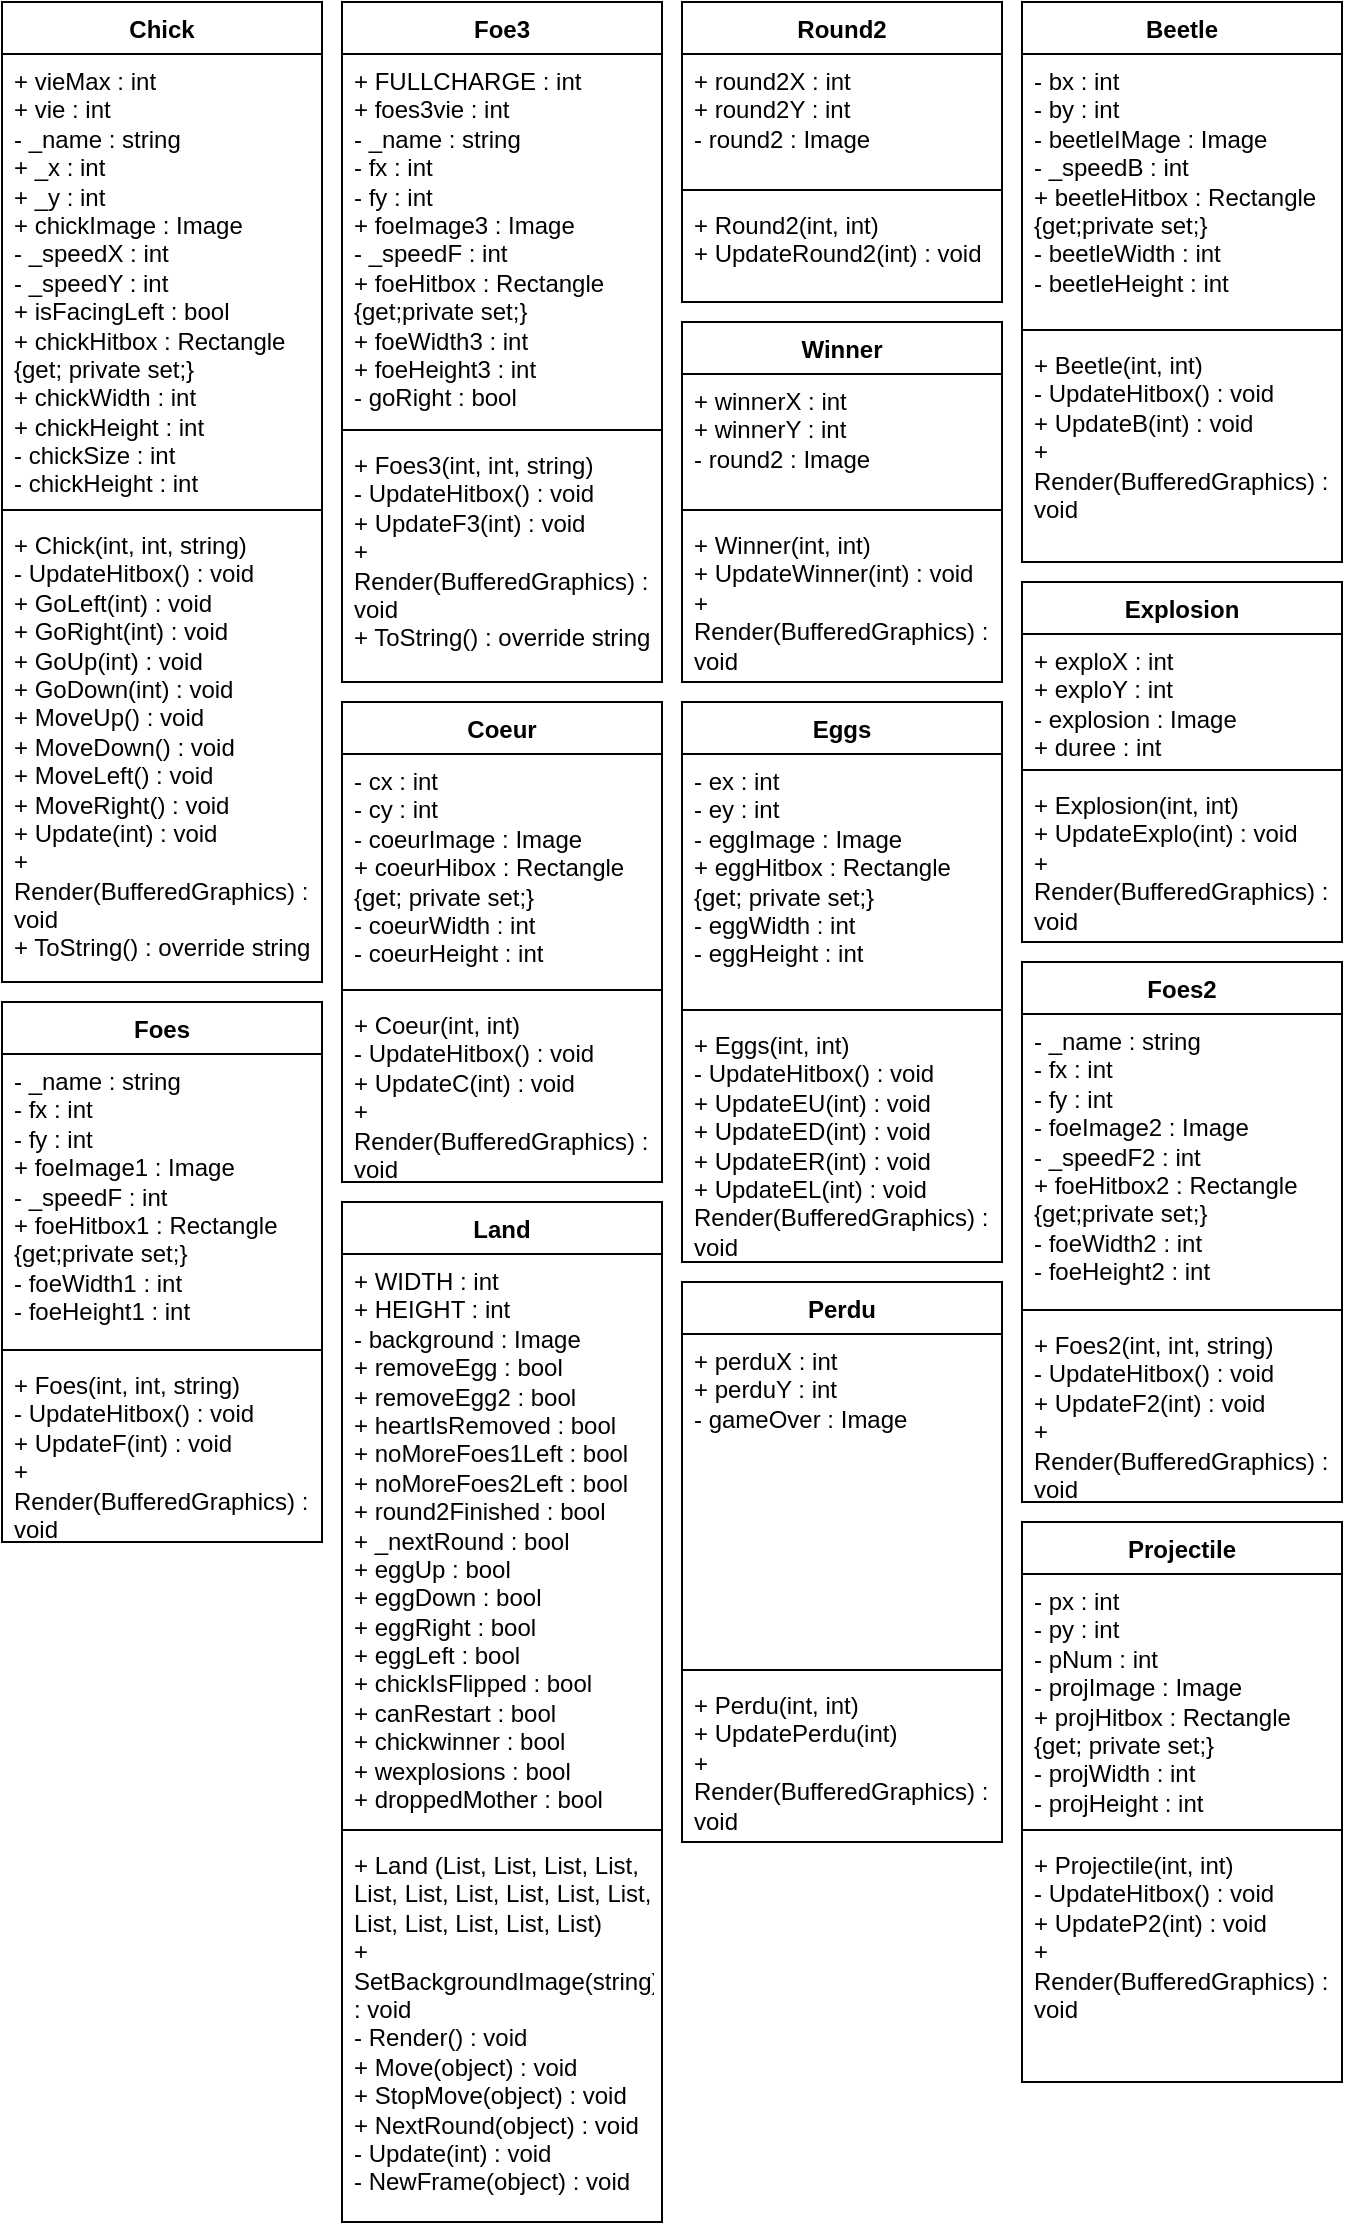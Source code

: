 <mxfile version="24.8.3">
  <diagram name="Page-1" id="i0iZVV4jU4yvzaDNP28i">
    <mxGraphModel dx="1194" dy="708" grid="1" gridSize="10" guides="1" tooltips="1" connect="1" arrows="1" fold="1" page="1" pageScale="1" pageWidth="827" pageHeight="1169" math="0" shadow="0">
      <root>
        <mxCell id="0" />
        <mxCell id="1" parent="0" />
        <mxCell id="602NlBZaZ_UDEKwCazW--1" value="Chick" style="swimlane;fontStyle=1;align=center;verticalAlign=top;childLayout=stackLayout;horizontal=1;startSize=26;horizontalStack=0;resizeParent=1;resizeParentMax=0;resizeLast=0;collapsible=1;marginBottom=0;whiteSpace=wrap;html=1;" vertex="1" parent="1">
          <mxGeometry x="50" y="30" width="160" height="490" as="geometry" />
        </mxCell>
        <mxCell id="602NlBZaZ_UDEKwCazW--2" value="+ vieMax : int&lt;div&gt;+ vie : int&lt;/div&gt;&lt;div&gt;- _name : string&lt;/div&gt;&lt;div&gt;+ _x : int&lt;/div&gt;&lt;div&gt;+ _y : int&lt;/div&gt;&lt;div&gt;+ chickImage : Image&lt;/div&gt;&lt;div&gt;- _speedX : int&lt;/div&gt;&lt;div&gt;- _speedY : int&lt;/div&gt;&lt;div&gt;+ isFacingLeft : bool&lt;/div&gt;&lt;div&gt;+ chickHitbox : Rectangle {get; private set;}&lt;/div&gt;&lt;div&gt;+ chickWidth : int&lt;/div&gt;&lt;div&gt;+ chickHeight : int&lt;/div&gt;&lt;div&gt;- chickSize : int&lt;/div&gt;&lt;div&gt;- chickHeight : int&lt;/div&gt;" style="text;strokeColor=none;fillColor=none;align=left;verticalAlign=top;spacingLeft=4;spacingRight=4;overflow=hidden;rotatable=0;points=[[0,0.5],[1,0.5]];portConstraint=eastwest;whiteSpace=wrap;html=1;" vertex="1" parent="602NlBZaZ_UDEKwCazW--1">
          <mxGeometry y="26" width="160" height="224" as="geometry" />
        </mxCell>
        <mxCell id="602NlBZaZ_UDEKwCazW--3" value="" style="line;strokeWidth=1;fillColor=none;align=left;verticalAlign=middle;spacingTop=-1;spacingLeft=3;spacingRight=3;rotatable=0;labelPosition=right;points=[];portConstraint=eastwest;strokeColor=inherit;" vertex="1" parent="602NlBZaZ_UDEKwCazW--1">
          <mxGeometry y="250" width="160" height="8" as="geometry" />
        </mxCell>
        <mxCell id="602NlBZaZ_UDEKwCazW--4" value="+ Chick(int, int, string)&lt;div&gt;- UpdateHitbox() : void&lt;/div&gt;&lt;div&gt;+ GoLeft(int) : void&lt;/div&gt;&lt;div&gt;+ GoRight(int) : void&lt;/div&gt;&lt;div&gt;+ GoUp(int) : void&lt;/div&gt;&lt;div&gt;+ GoDown(int) : void&lt;/div&gt;&lt;div&gt;+ MoveUp() : void&lt;/div&gt;&lt;div&gt;+ MoveDown() : void&lt;/div&gt;&lt;div&gt;+ MoveLeft() : void&lt;/div&gt;&lt;div&gt;+ MoveRight() : void&lt;/div&gt;&lt;div&gt;+ Update(int) : void&lt;/div&gt;&lt;div&gt;+ Render(BufferedGraphics) : void&lt;/div&gt;&lt;div&gt;+ ToString() : override string&lt;/div&gt;" style="text;strokeColor=none;fillColor=none;align=left;verticalAlign=top;spacingLeft=4;spacingRight=4;overflow=hidden;rotatable=0;points=[[0,0.5],[1,0.5]];portConstraint=eastwest;whiteSpace=wrap;html=1;" vertex="1" parent="602NlBZaZ_UDEKwCazW--1">
          <mxGeometry y="258" width="160" height="232" as="geometry" />
        </mxCell>
        <mxCell id="602NlBZaZ_UDEKwCazW--5" value="Foe3" style="swimlane;fontStyle=1;align=center;verticalAlign=top;childLayout=stackLayout;horizontal=1;startSize=26;horizontalStack=0;resizeParent=1;resizeParentMax=0;resizeLast=0;collapsible=1;marginBottom=0;whiteSpace=wrap;html=1;" vertex="1" parent="1">
          <mxGeometry x="220" y="30" width="160" height="340" as="geometry" />
        </mxCell>
        <mxCell id="602NlBZaZ_UDEKwCazW--6" value="+ FULLCHARGE : int&lt;div&gt;+ foes3vie : int&lt;/div&gt;&lt;div&gt;- _name : string&lt;/div&gt;&lt;div&gt;- fx : int&lt;/div&gt;&lt;div&gt;- fy : int&lt;/div&gt;&lt;div&gt;+ foeImage3 : Image&lt;/div&gt;&lt;div&gt;- _speedF : int&lt;/div&gt;&lt;div&gt;+ foeHitbox : Rectangle {get;private set;}&lt;/div&gt;&lt;div&gt;+ foeWidth3 : int&lt;/div&gt;&lt;div&gt;+ foeHeight3 : int&lt;/div&gt;&lt;div&gt;- goRight : bool&lt;/div&gt;" style="text;strokeColor=none;fillColor=none;align=left;verticalAlign=top;spacingLeft=4;spacingRight=4;overflow=hidden;rotatable=0;points=[[0,0.5],[1,0.5]];portConstraint=eastwest;whiteSpace=wrap;html=1;" vertex="1" parent="602NlBZaZ_UDEKwCazW--5">
          <mxGeometry y="26" width="160" height="184" as="geometry" />
        </mxCell>
        <mxCell id="602NlBZaZ_UDEKwCazW--7" value="" style="line;strokeWidth=1;fillColor=none;align=left;verticalAlign=middle;spacingTop=-1;spacingLeft=3;spacingRight=3;rotatable=0;labelPosition=right;points=[];portConstraint=eastwest;strokeColor=inherit;" vertex="1" parent="602NlBZaZ_UDEKwCazW--5">
          <mxGeometry y="210" width="160" height="8" as="geometry" />
        </mxCell>
        <mxCell id="602NlBZaZ_UDEKwCazW--8" value="&lt;div&gt;+ Foes3(int, int, string)&lt;/div&gt;&lt;div&gt;- UpdateHitbox() : void&lt;/div&gt;&lt;div&gt;+ UpdateF3(int) : void&lt;/div&gt;&lt;div&gt;+ Render(BufferedGraphics) : void&lt;/div&gt;&lt;div&gt;+ ToString() : override string&lt;/div&gt;" style="text;strokeColor=none;fillColor=none;align=left;verticalAlign=top;spacingLeft=4;spacingRight=4;overflow=hidden;rotatable=0;points=[[0,0.5],[1,0.5]];portConstraint=eastwest;whiteSpace=wrap;html=1;" vertex="1" parent="602NlBZaZ_UDEKwCazW--5">
          <mxGeometry y="218" width="160" height="122" as="geometry" />
        </mxCell>
        <mxCell id="602NlBZaZ_UDEKwCazW--9" value="Round2" style="swimlane;fontStyle=1;align=center;verticalAlign=top;childLayout=stackLayout;horizontal=1;startSize=26;horizontalStack=0;resizeParent=1;resizeParentMax=0;resizeLast=0;collapsible=1;marginBottom=0;whiteSpace=wrap;html=1;" vertex="1" parent="1">
          <mxGeometry x="390" y="30" width="160" height="150" as="geometry" />
        </mxCell>
        <mxCell id="602NlBZaZ_UDEKwCazW--10" value="+ round2X : int&lt;div&gt;+ round2Y : int&lt;/div&gt;&lt;div&gt;- round2 : Image&lt;/div&gt;" style="text;strokeColor=none;fillColor=none;align=left;verticalAlign=top;spacingLeft=4;spacingRight=4;overflow=hidden;rotatable=0;points=[[0,0.5],[1,0.5]];portConstraint=eastwest;whiteSpace=wrap;html=1;" vertex="1" parent="602NlBZaZ_UDEKwCazW--9">
          <mxGeometry y="26" width="160" height="64" as="geometry" />
        </mxCell>
        <mxCell id="602NlBZaZ_UDEKwCazW--11" value="" style="line;strokeWidth=1;fillColor=none;align=left;verticalAlign=middle;spacingTop=-1;spacingLeft=3;spacingRight=3;rotatable=0;labelPosition=right;points=[];portConstraint=eastwest;strokeColor=inherit;" vertex="1" parent="602NlBZaZ_UDEKwCazW--9">
          <mxGeometry y="90" width="160" height="8" as="geometry" />
        </mxCell>
        <mxCell id="602NlBZaZ_UDEKwCazW--12" value="+ Round2(int, int)&lt;div&gt;+ UpdateRound2(int) : void&lt;/div&gt;" style="text;strokeColor=none;fillColor=none;align=left;verticalAlign=top;spacingLeft=4;spacingRight=4;overflow=hidden;rotatable=0;points=[[0,0.5],[1,0.5]];portConstraint=eastwest;whiteSpace=wrap;html=1;" vertex="1" parent="602NlBZaZ_UDEKwCazW--9">
          <mxGeometry y="98" width="160" height="52" as="geometry" />
        </mxCell>
        <mxCell id="602NlBZaZ_UDEKwCazW--13" value="Winner" style="swimlane;fontStyle=1;align=center;verticalAlign=top;childLayout=stackLayout;horizontal=1;startSize=26;horizontalStack=0;resizeParent=1;resizeParentMax=0;resizeLast=0;collapsible=1;marginBottom=0;whiteSpace=wrap;html=1;" vertex="1" parent="1">
          <mxGeometry x="390" y="190" width="160" height="180" as="geometry" />
        </mxCell>
        <mxCell id="602NlBZaZ_UDEKwCazW--14" value="+ winnerX : int&lt;div&gt;+ winnerY : int&lt;/div&gt;&lt;div&gt;- round2 : Image&lt;/div&gt;" style="text;strokeColor=none;fillColor=none;align=left;verticalAlign=top;spacingLeft=4;spacingRight=4;overflow=hidden;rotatable=0;points=[[0,0.5],[1,0.5]];portConstraint=eastwest;whiteSpace=wrap;html=1;" vertex="1" parent="602NlBZaZ_UDEKwCazW--13">
          <mxGeometry y="26" width="160" height="64" as="geometry" />
        </mxCell>
        <mxCell id="602NlBZaZ_UDEKwCazW--15" value="" style="line;strokeWidth=1;fillColor=none;align=left;verticalAlign=middle;spacingTop=-1;spacingLeft=3;spacingRight=3;rotatable=0;labelPosition=right;points=[];portConstraint=eastwest;strokeColor=inherit;" vertex="1" parent="602NlBZaZ_UDEKwCazW--13">
          <mxGeometry y="90" width="160" height="8" as="geometry" />
        </mxCell>
        <mxCell id="602NlBZaZ_UDEKwCazW--16" value="+ Winner(int, int)&lt;div&gt;+ UpdateWinner(int) : void&lt;/div&gt;&lt;div&gt;+ Render(BufferedGraphics) : void&lt;/div&gt;" style="text;strokeColor=none;fillColor=none;align=left;verticalAlign=top;spacingLeft=4;spacingRight=4;overflow=hidden;rotatable=0;points=[[0,0.5],[1,0.5]];portConstraint=eastwest;whiteSpace=wrap;html=1;" vertex="1" parent="602NlBZaZ_UDEKwCazW--13">
          <mxGeometry y="98" width="160" height="82" as="geometry" />
        </mxCell>
        <mxCell id="602NlBZaZ_UDEKwCazW--17" value="Beetle" style="swimlane;fontStyle=1;align=center;verticalAlign=top;childLayout=stackLayout;horizontal=1;startSize=26;horizontalStack=0;resizeParent=1;resizeParentMax=0;resizeLast=0;collapsible=1;marginBottom=0;whiteSpace=wrap;html=1;" vertex="1" parent="1">
          <mxGeometry x="560" y="30" width="160" height="280" as="geometry" />
        </mxCell>
        <mxCell id="602NlBZaZ_UDEKwCazW--18" value="&lt;div&gt;&lt;span style=&quot;background-color: initial;&quot;&gt;- bx : int&lt;/span&gt;&lt;/div&gt;&lt;div&gt;- by : int&lt;/div&gt;&lt;div&gt;- beetleIMage : Image&lt;/div&gt;&lt;div&gt;- _speedB : int&lt;/div&gt;&lt;div&gt;+ beetleHitbox : Rectangle {get;private set;}&lt;/div&gt;&lt;div&gt;- beetleWidth : int&lt;/div&gt;&lt;div&gt;- beetleHeight : int&lt;/div&gt;" style="text;strokeColor=none;fillColor=none;align=left;verticalAlign=top;spacingLeft=4;spacingRight=4;overflow=hidden;rotatable=0;points=[[0,0.5],[1,0.5]];portConstraint=eastwest;whiteSpace=wrap;html=1;" vertex="1" parent="602NlBZaZ_UDEKwCazW--17">
          <mxGeometry y="26" width="160" height="134" as="geometry" />
        </mxCell>
        <mxCell id="602NlBZaZ_UDEKwCazW--19" value="" style="line;strokeWidth=1;fillColor=none;align=left;verticalAlign=middle;spacingTop=-1;spacingLeft=3;spacingRight=3;rotatable=0;labelPosition=right;points=[];portConstraint=eastwest;strokeColor=inherit;" vertex="1" parent="602NlBZaZ_UDEKwCazW--17">
          <mxGeometry y="160" width="160" height="8" as="geometry" />
        </mxCell>
        <mxCell id="602NlBZaZ_UDEKwCazW--20" value="&lt;div&gt;+ Beetle(int, int)&lt;/div&gt;&lt;div&gt;- UpdateHitbox() : void&lt;/div&gt;&lt;div&gt;+ UpdateB(int) : void&lt;/div&gt;&lt;div&gt;+ Render(BufferedGraphics) : void&lt;/div&gt;" style="text;strokeColor=none;fillColor=none;align=left;verticalAlign=top;spacingLeft=4;spacingRight=4;overflow=hidden;rotatable=0;points=[[0,0.5],[1,0.5]];portConstraint=eastwest;whiteSpace=wrap;html=1;" vertex="1" parent="602NlBZaZ_UDEKwCazW--17">
          <mxGeometry y="168" width="160" height="112" as="geometry" />
        </mxCell>
        <mxCell id="602NlBZaZ_UDEKwCazW--21" value="Coeur" style="swimlane;fontStyle=1;align=center;verticalAlign=top;childLayout=stackLayout;horizontal=1;startSize=26;horizontalStack=0;resizeParent=1;resizeParentMax=0;resizeLast=0;collapsible=1;marginBottom=0;whiteSpace=wrap;html=1;" vertex="1" parent="1">
          <mxGeometry x="220" y="380" width="160" height="240" as="geometry" />
        </mxCell>
        <mxCell id="602NlBZaZ_UDEKwCazW--22" value="- cx : int&lt;div&gt;- cy : int&lt;/div&gt;&lt;div&gt;- coeurImage : Image&lt;/div&gt;&lt;div&gt;+ coeurHibox : Rectangle {get; private set;}&lt;/div&gt;&lt;div&gt;- coeurWidth : int&lt;/div&gt;&lt;div&gt;- coeurHeight : int&lt;/div&gt;" style="text;strokeColor=none;fillColor=none;align=left;verticalAlign=top;spacingLeft=4;spacingRight=4;overflow=hidden;rotatable=0;points=[[0,0.5],[1,0.5]];portConstraint=eastwest;whiteSpace=wrap;html=1;" vertex="1" parent="602NlBZaZ_UDEKwCazW--21">
          <mxGeometry y="26" width="160" height="114" as="geometry" />
        </mxCell>
        <mxCell id="602NlBZaZ_UDEKwCazW--23" value="" style="line;strokeWidth=1;fillColor=none;align=left;verticalAlign=middle;spacingTop=-1;spacingLeft=3;spacingRight=3;rotatable=0;labelPosition=right;points=[];portConstraint=eastwest;strokeColor=inherit;" vertex="1" parent="602NlBZaZ_UDEKwCazW--21">
          <mxGeometry y="140" width="160" height="8" as="geometry" />
        </mxCell>
        <mxCell id="602NlBZaZ_UDEKwCazW--24" value="+ Coeur(int, int)&lt;div&gt;- UpdateHitbox() : void&lt;/div&gt;&lt;div&gt;+ UpdateC(int) : void&lt;/div&gt;&lt;div&gt;+ Render(BufferedGraphics) : void&lt;/div&gt;" style="text;strokeColor=none;fillColor=none;align=left;verticalAlign=top;spacingLeft=4;spacingRight=4;overflow=hidden;rotatable=0;points=[[0,0.5],[1,0.5]];portConstraint=eastwest;whiteSpace=wrap;html=1;" vertex="1" parent="602NlBZaZ_UDEKwCazW--21">
          <mxGeometry y="148" width="160" height="92" as="geometry" />
        </mxCell>
        <mxCell id="602NlBZaZ_UDEKwCazW--25" value="Eggs" style="swimlane;fontStyle=1;align=center;verticalAlign=top;childLayout=stackLayout;horizontal=1;startSize=26;horizontalStack=0;resizeParent=1;resizeParentMax=0;resizeLast=0;collapsible=1;marginBottom=0;whiteSpace=wrap;html=1;" vertex="1" parent="1">
          <mxGeometry x="390" y="380" width="160" height="280" as="geometry" />
        </mxCell>
        <mxCell id="602NlBZaZ_UDEKwCazW--26" value="- ex : int&lt;div&gt;- ey : int&lt;/div&gt;&lt;div&gt;- eggImage : Image&lt;/div&gt;&lt;div&gt;+ eggHitbox : Rectangle {get; private set;}&lt;/div&gt;&lt;div&gt;- eggWidth : int&lt;/div&gt;&lt;div&gt;- eggHeight : int&lt;/div&gt;" style="text;strokeColor=none;fillColor=none;align=left;verticalAlign=top;spacingLeft=4;spacingRight=4;overflow=hidden;rotatable=0;points=[[0,0.5],[1,0.5]];portConstraint=eastwest;whiteSpace=wrap;html=1;" vertex="1" parent="602NlBZaZ_UDEKwCazW--25">
          <mxGeometry y="26" width="160" height="124" as="geometry" />
        </mxCell>
        <mxCell id="602NlBZaZ_UDEKwCazW--27" value="" style="line;strokeWidth=1;fillColor=none;align=left;verticalAlign=middle;spacingTop=-1;spacingLeft=3;spacingRight=3;rotatable=0;labelPosition=right;points=[];portConstraint=eastwest;strokeColor=inherit;" vertex="1" parent="602NlBZaZ_UDEKwCazW--25">
          <mxGeometry y="150" width="160" height="8" as="geometry" />
        </mxCell>
        <mxCell id="602NlBZaZ_UDEKwCazW--28" value="+ Eggs(int, int)&lt;div&gt;- UpdateHitbox() : void&lt;/div&gt;&lt;div&gt;+ UpdateEU(int) : void&lt;/div&gt;&lt;div&gt;+ UpdateED(int) : void&lt;/div&gt;&lt;div&gt;+ UpdateER(int) : void&lt;/div&gt;&lt;div&gt;+ UpdateEL(int) : void&lt;/div&gt;&lt;div&gt;Render(BufferedGraphics) : void&lt;/div&gt;" style="text;strokeColor=none;fillColor=none;align=left;verticalAlign=top;spacingLeft=4;spacingRight=4;overflow=hidden;rotatable=0;points=[[0,0.5],[1,0.5]];portConstraint=eastwest;whiteSpace=wrap;html=1;" vertex="1" parent="602NlBZaZ_UDEKwCazW--25">
          <mxGeometry y="158" width="160" height="122" as="geometry" />
        </mxCell>
        <mxCell id="602NlBZaZ_UDEKwCazW--29" value="Explosion" style="swimlane;fontStyle=1;align=center;verticalAlign=top;childLayout=stackLayout;horizontal=1;startSize=26;horizontalStack=0;resizeParent=1;resizeParentMax=0;resizeLast=0;collapsible=1;marginBottom=0;whiteSpace=wrap;html=1;" vertex="1" parent="1">
          <mxGeometry x="560" y="320" width="160" height="180" as="geometry" />
        </mxCell>
        <mxCell id="602NlBZaZ_UDEKwCazW--30" value="+ exploX : int&lt;div&gt;+ exploY : int&lt;/div&gt;&lt;div&gt;- explosion : Image&lt;/div&gt;&lt;div&gt;+ duree : int&lt;/div&gt;" style="text;strokeColor=none;fillColor=none;align=left;verticalAlign=top;spacingLeft=4;spacingRight=4;overflow=hidden;rotatable=0;points=[[0,0.5],[1,0.5]];portConstraint=eastwest;whiteSpace=wrap;html=1;" vertex="1" parent="602NlBZaZ_UDEKwCazW--29">
          <mxGeometry y="26" width="160" height="64" as="geometry" />
        </mxCell>
        <mxCell id="602NlBZaZ_UDEKwCazW--31" value="" style="line;strokeWidth=1;fillColor=none;align=left;verticalAlign=middle;spacingTop=-1;spacingLeft=3;spacingRight=3;rotatable=0;labelPosition=right;points=[];portConstraint=eastwest;strokeColor=inherit;" vertex="1" parent="602NlBZaZ_UDEKwCazW--29">
          <mxGeometry y="90" width="160" height="8" as="geometry" />
        </mxCell>
        <mxCell id="602NlBZaZ_UDEKwCazW--32" value="+ Explosion(int, int)&lt;div&gt;+ UpdateExplo(int) : void&lt;/div&gt;&lt;div&gt;+ Render(BufferedGraphics) : void&lt;/div&gt;" style="text;strokeColor=none;fillColor=none;align=left;verticalAlign=top;spacingLeft=4;spacingRight=4;overflow=hidden;rotatable=0;points=[[0,0.5],[1,0.5]];portConstraint=eastwest;whiteSpace=wrap;html=1;" vertex="1" parent="602NlBZaZ_UDEKwCazW--29">
          <mxGeometry y="98" width="160" height="82" as="geometry" />
        </mxCell>
        <mxCell id="602NlBZaZ_UDEKwCazW--33" value="Foes" style="swimlane;fontStyle=1;align=center;verticalAlign=top;childLayout=stackLayout;horizontal=1;startSize=26;horizontalStack=0;resizeParent=1;resizeParentMax=0;resizeLast=0;collapsible=1;marginBottom=0;whiteSpace=wrap;html=1;" vertex="1" parent="1">
          <mxGeometry x="50" y="530" width="160" height="270" as="geometry" />
        </mxCell>
        <mxCell id="602NlBZaZ_UDEKwCazW--34" value="&lt;div&gt;&lt;span style=&quot;background-color: initial;&quot;&gt;- _name : string&lt;/span&gt;&lt;/div&gt;&lt;div&gt;- fx : int&lt;/div&gt;&lt;div&gt;- fy : int&lt;/div&gt;&lt;div&gt;+ foeImage1 : Image&lt;/div&gt;&lt;div&gt;- _speedF : int&lt;/div&gt;&lt;div&gt;+ foeHitbox1 : Rectangle {get;private set;}&lt;/div&gt;&lt;div&gt;- foeWidth1 : int&lt;/div&gt;&lt;div&gt;- foeHeight1 : int&lt;/div&gt;" style="text;strokeColor=none;fillColor=none;align=left;verticalAlign=top;spacingLeft=4;spacingRight=4;overflow=hidden;rotatable=0;points=[[0,0.5],[1,0.5]];portConstraint=eastwest;whiteSpace=wrap;html=1;" vertex="1" parent="602NlBZaZ_UDEKwCazW--33">
          <mxGeometry y="26" width="160" height="144" as="geometry" />
        </mxCell>
        <mxCell id="602NlBZaZ_UDEKwCazW--35" value="" style="line;strokeWidth=1;fillColor=none;align=left;verticalAlign=middle;spacingTop=-1;spacingLeft=3;spacingRight=3;rotatable=0;labelPosition=right;points=[];portConstraint=eastwest;strokeColor=inherit;" vertex="1" parent="602NlBZaZ_UDEKwCazW--33">
          <mxGeometry y="170" width="160" height="8" as="geometry" />
        </mxCell>
        <mxCell id="602NlBZaZ_UDEKwCazW--36" value="&lt;div&gt;+ Foes(int, int, string)&lt;/div&gt;&lt;div&gt;- UpdateHitbox() : void&lt;/div&gt;&lt;div&gt;+ UpdateF(int) : void&lt;/div&gt;&lt;div&gt;+ Render(BufferedGraphics) : void&lt;/div&gt;" style="text;strokeColor=none;fillColor=none;align=left;verticalAlign=top;spacingLeft=4;spacingRight=4;overflow=hidden;rotatable=0;points=[[0,0.5],[1,0.5]];portConstraint=eastwest;whiteSpace=wrap;html=1;" vertex="1" parent="602NlBZaZ_UDEKwCazW--33">
          <mxGeometry y="178" width="160" height="92" as="geometry" />
        </mxCell>
        <mxCell id="602NlBZaZ_UDEKwCazW--37" value="Foes2" style="swimlane;fontStyle=1;align=center;verticalAlign=top;childLayout=stackLayout;horizontal=1;startSize=26;horizontalStack=0;resizeParent=1;resizeParentMax=0;resizeLast=0;collapsible=1;marginBottom=0;whiteSpace=wrap;html=1;" vertex="1" parent="1">
          <mxGeometry x="560" y="510" width="160" height="270" as="geometry" />
        </mxCell>
        <mxCell id="602NlBZaZ_UDEKwCazW--38" value="&lt;div&gt;&lt;span style=&quot;background-color: initial;&quot;&gt;- _name : string&lt;/span&gt;&lt;/div&gt;&lt;div&gt;- fx : int&lt;/div&gt;&lt;div&gt;- fy : int&lt;/div&gt;&lt;div&gt;- foeImage2 : Image&lt;/div&gt;&lt;div&gt;- _speedF2 : int&lt;/div&gt;&lt;div&gt;+ foeHitbox2 : Rectangle {get;private set;}&lt;/div&gt;&lt;div&gt;- foeWidth2 : int&lt;/div&gt;&lt;div&gt;- foeHeight2 : int&lt;/div&gt;" style="text;strokeColor=none;fillColor=none;align=left;verticalAlign=top;spacingLeft=4;spacingRight=4;overflow=hidden;rotatable=0;points=[[0,0.5],[1,0.5]];portConstraint=eastwest;whiteSpace=wrap;html=1;" vertex="1" parent="602NlBZaZ_UDEKwCazW--37">
          <mxGeometry y="26" width="160" height="144" as="geometry" />
        </mxCell>
        <mxCell id="602NlBZaZ_UDEKwCazW--39" value="" style="line;strokeWidth=1;fillColor=none;align=left;verticalAlign=middle;spacingTop=-1;spacingLeft=3;spacingRight=3;rotatable=0;labelPosition=right;points=[];portConstraint=eastwest;strokeColor=inherit;" vertex="1" parent="602NlBZaZ_UDEKwCazW--37">
          <mxGeometry y="170" width="160" height="8" as="geometry" />
        </mxCell>
        <mxCell id="602NlBZaZ_UDEKwCazW--40" value="&lt;div&gt;+ Foes2(int, int, string)&lt;/div&gt;&lt;div&gt;- UpdateHitbox() : void&lt;/div&gt;&lt;div&gt;+ UpdateF2(int) : void&lt;/div&gt;&lt;div&gt;+ Render(BufferedGraphics) : void&lt;/div&gt;" style="text;strokeColor=none;fillColor=none;align=left;verticalAlign=top;spacingLeft=4;spacingRight=4;overflow=hidden;rotatable=0;points=[[0,0.5],[1,0.5]];portConstraint=eastwest;whiteSpace=wrap;html=1;" vertex="1" parent="602NlBZaZ_UDEKwCazW--37">
          <mxGeometry y="178" width="160" height="92" as="geometry" />
        </mxCell>
        <mxCell id="602NlBZaZ_UDEKwCazW--41" value="Land" style="swimlane;fontStyle=1;align=center;verticalAlign=top;childLayout=stackLayout;horizontal=1;startSize=26;horizontalStack=0;resizeParent=1;resizeParentMax=0;resizeLast=0;collapsible=1;marginBottom=0;whiteSpace=wrap;html=1;" vertex="1" parent="1">
          <mxGeometry x="220" y="630" width="160" height="510" as="geometry" />
        </mxCell>
        <mxCell id="602NlBZaZ_UDEKwCazW--42" value="+ WIDTH : int&lt;div&gt;+ HEIGHT : int&lt;/div&gt;&lt;div&gt;- background : Image&lt;/div&gt;&lt;div&gt;+ removeEgg : bool&lt;/div&gt;&lt;div&gt;+ removeEgg2 : bool&lt;/div&gt;&lt;div&gt;+ heartIsRemoved : bool&lt;/div&gt;&lt;div&gt;+ noMoreFoes1Left : bool&lt;br&gt;+ noMoreFoes2Left : bool&lt;br&gt;+ round2Finished : bool&lt;br&gt;+ _nextRound : bool&lt;br&gt;+ eggUp : bool&lt;br&gt;+ eggDown : bool&lt;br&gt;+ eggRight : bool&lt;br&gt;+ eggLeft : bool&lt;br&gt;+ chickIsFlipped : bool&lt;br&gt;+ canRestart : bool&lt;br&gt;+ chickwinner : bool&lt;br&gt;+ wexplosions : bool&lt;br&gt;+ droppedMother : bool&lt;/div&gt;" style="text;strokeColor=none;fillColor=none;align=left;verticalAlign=top;spacingLeft=4;spacingRight=4;overflow=hidden;rotatable=0;points=[[0,0.5],[1,0.5]];portConstraint=eastwest;whiteSpace=wrap;html=1;" vertex="1" parent="602NlBZaZ_UDEKwCazW--41">
          <mxGeometry y="26" width="160" height="284" as="geometry" />
        </mxCell>
        <mxCell id="602NlBZaZ_UDEKwCazW--43" value="" style="line;strokeWidth=1;fillColor=none;align=left;verticalAlign=middle;spacingTop=-1;spacingLeft=3;spacingRight=3;rotatable=0;labelPosition=right;points=[];portConstraint=eastwest;strokeColor=inherit;" vertex="1" parent="602NlBZaZ_UDEKwCazW--41">
          <mxGeometry y="310" width="160" height="8" as="geometry" />
        </mxCell>
        <mxCell id="602NlBZaZ_UDEKwCazW--44" value="+ Land (List, List, List, List, List, List, List, List, List, List, List, List, List, List, List)&lt;div&gt;+ SetBackgroundImage(string) : void&lt;/div&gt;&lt;div&gt;- Render() : void&lt;/div&gt;&lt;div&gt;+ Move(object) : void&lt;/div&gt;&lt;div&gt;+ StopMove(object) : void&lt;/div&gt;&lt;div&gt;+ NextRound(object) : void&lt;/div&gt;&lt;div&gt;- Update(int) : void&lt;/div&gt;&lt;div&gt;- NewFrame(object) : void&lt;/div&gt;" style="text;strokeColor=none;fillColor=none;align=left;verticalAlign=top;spacingLeft=4;spacingRight=4;overflow=hidden;rotatable=0;points=[[0,0.5],[1,0.5]];portConstraint=eastwest;whiteSpace=wrap;html=1;" vertex="1" parent="602NlBZaZ_UDEKwCazW--41">
          <mxGeometry y="318" width="160" height="192" as="geometry" />
        </mxCell>
        <mxCell id="602NlBZaZ_UDEKwCazW--45" value="Perdu" style="swimlane;fontStyle=1;align=center;verticalAlign=top;childLayout=stackLayout;horizontal=1;startSize=26;horizontalStack=0;resizeParent=1;resizeParentMax=0;resizeLast=0;collapsible=1;marginBottom=0;whiteSpace=wrap;html=1;" vertex="1" parent="1">
          <mxGeometry x="390" y="670" width="160" height="280" as="geometry" />
        </mxCell>
        <mxCell id="602NlBZaZ_UDEKwCazW--46" value="+ perduX : int&lt;div&gt;+ perduY : int&lt;/div&gt;&lt;div&gt;- gameOver : Image&lt;/div&gt;" style="text;strokeColor=none;fillColor=none;align=left;verticalAlign=top;spacingLeft=4;spacingRight=4;overflow=hidden;rotatable=0;points=[[0,0.5],[1,0.5]];portConstraint=eastwest;whiteSpace=wrap;html=1;" vertex="1" parent="602NlBZaZ_UDEKwCazW--45">
          <mxGeometry y="26" width="160" height="164" as="geometry" />
        </mxCell>
        <mxCell id="602NlBZaZ_UDEKwCazW--47" value="" style="line;strokeWidth=1;fillColor=none;align=left;verticalAlign=middle;spacingTop=-1;spacingLeft=3;spacingRight=3;rotatable=0;labelPosition=right;points=[];portConstraint=eastwest;strokeColor=inherit;" vertex="1" parent="602NlBZaZ_UDEKwCazW--45">
          <mxGeometry y="190" width="160" height="8" as="geometry" />
        </mxCell>
        <mxCell id="602NlBZaZ_UDEKwCazW--48" value="+ Perdu(int, int)&lt;div&gt;+ UpdatePerdu(int)&lt;/div&gt;&lt;div&gt;+ Render(BufferedGraphics) : void&lt;/div&gt;" style="text;strokeColor=none;fillColor=none;align=left;verticalAlign=top;spacingLeft=4;spacingRight=4;overflow=hidden;rotatable=0;points=[[0,0.5],[1,0.5]];portConstraint=eastwest;whiteSpace=wrap;html=1;" vertex="1" parent="602NlBZaZ_UDEKwCazW--45">
          <mxGeometry y="198" width="160" height="82" as="geometry" />
        </mxCell>
        <mxCell id="602NlBZaZ_UDEKwCazW--49" value="Projectile" style="swimlane;fontStyle=1;align=center;verticalAlign=top;childLayout=stackLayout;horizontal=1;startSize=26;horizontalStack=0;resizeParent=1;resizeParentMax=0;resizeLast=0;collapsible=1;marginBottom=0;whiteSpace=wrap;html=1;" vertex="1" parent="1">
          <mxGeometry x="560" y="790" width="160" height="280" as="geometry" />
        </mxCell>
        <mxCell id="602NlBZaZ_UDEKwCazW--50" value="- px : int&lt;div&gt;- py : int&lt;/div&gt;&lt;div&gt;- pNum : int&lt;/div&gt;&lt;div&gt;- projImage : Image&lt;/div&gt;&lt;div&gt;+ projHitbox : Rectangle {get; private set;}&lt;/div&gt;&lt;div&gt;- projWidth : int&lt;/div&gt;&lt;div&gt;- projHeight : int&lt;/div&gt;" style="text;strokeColor=none;fillColor=none;align=left;verticalAlign=top;spacingLeft=4;spacingRight=4;overflow=hidden;rotatable=0;points=[[0,0.5],[1,0.5]];portConstraint=eastwest;whiteSpace=wrap;html=1;" vertex="1" parent="602NlBZaZ_UDEKwCazW--49">
          <mxGeometry y="26" width="160" height="124" as="geometry" />
        </mxCell>
        <mxCell id="602NlBZaZ_UDEKwCazW--51" value="" style="line;strokeWidth=1;fillColor=none;align=left;verticalAlign=middle;spacingTop=-1;spacingLeft=3;spacingRight=3;rotatable=0;labelPosition=right;points=[];portConstraint=eastwest;strokeColor=inherit;" vertex="1" parent="602NlBZaZ_UDEKwCazW--49">
          <mxGeometry y="150" width="160" height="8" as="geometry" />
        </mxCell>
        <mxCell id="602NlBZaZ_UDEKwCazW--52" value="+ Projectile(int, int)&lt;div&gt;- UpdateHitbox() : void&lt;/div&gt;&lt;div&gt;+ UpdateP2(int) : void&lt;/div&gt;&lt;div&gt;+ Render(BufferedGraphics) : void&lt;/div&gt;" style="text;strokeColor=none;fillColor=none;align=left;verticalAlign=top;spacingLeft=4;spacingRight=4;overflow=hidden;rotatable=0;points=[[0,0.5],[1,0.5]];portConstraint=eastwest;whiteSpace=wrap;html=1;" vertex="1" parent="602NlBZaZ_UDEKwCazW--49">
          <mxGeometry y="158" width="160" height="122" as="geometry" />
        </mxCell>
      </root>
    </mxGraphModel>
  </diagram>
</mxfile>

